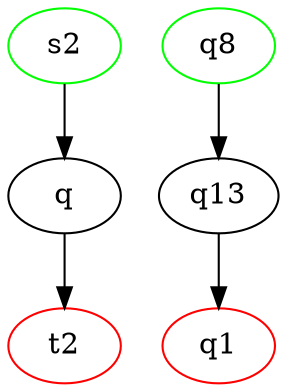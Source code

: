 digraph toto {
s2 [initial=1,color=green];
t2 [final=1,color=red];
s2 -> q -> t2;
q8 [initial=1,color=green];
q1 [final=1,color=red];
q8 -> q13 -> q1;
}